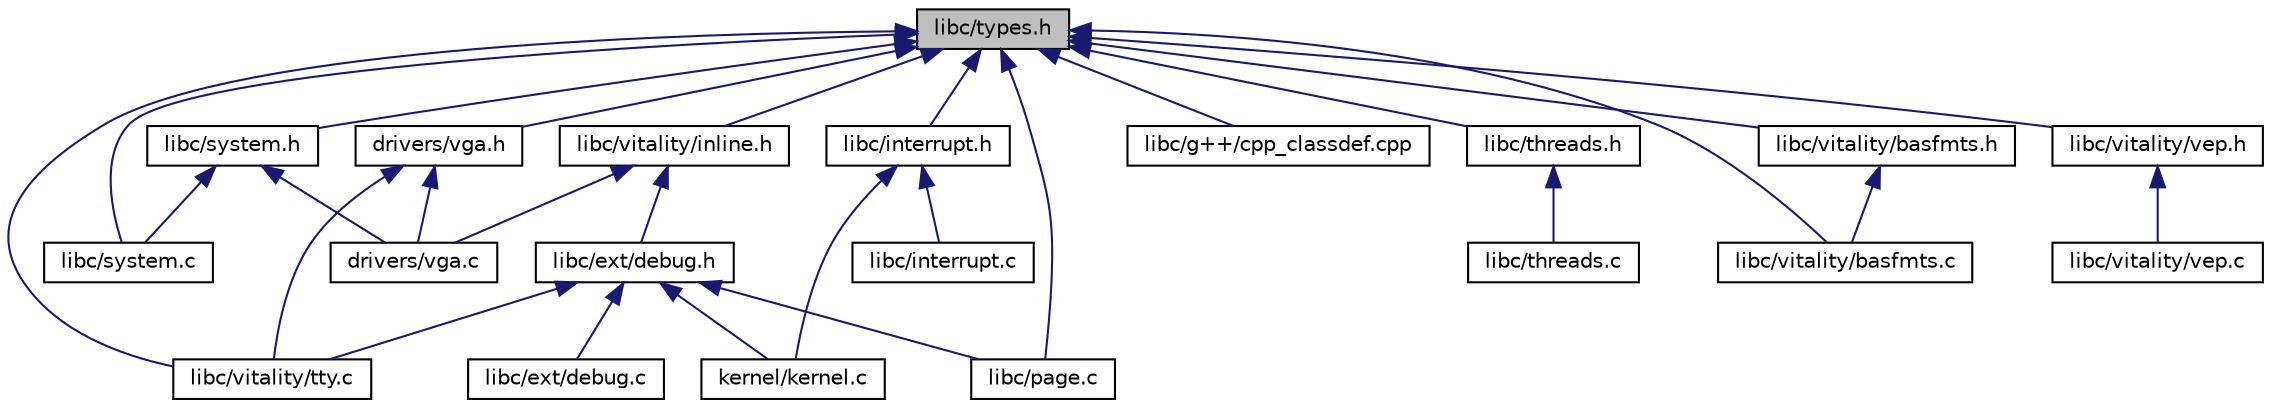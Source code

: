 digraph "libc/types.h"
{
  edge [fontname="Helvetica",fontsize="10",labelfontname="Helvetica",labelfontsize="10"];
  node [fontname="Helvetica",fontsize="10",shape=record];
  Node1 [label="libc/types.h",height=0.2,width=0.4,color="black", fillcolor="grey75", style="filled", fontcolor="black"];
  Node1 -> Node2 [dir="back",color="midnightblue",fontsize="10",style="solid",fontname="Helvetica"];
  Node2 [label="drivers/vga.h",height=0.2,width=0.4,color="black", fillcolor="white", style="filled",URL="$a00011.html"];
  Node2 -> Node3 [dir="back",color="midnightblue",fontsize="10",style="solid",fontname="Helvetica"];
  Node3 [label="drivers/vga.c",height=0.2,width=0.4,color="black", fillcolor="white", style="filled",URL="$a00008.html"];
  Node2 -> Node4 [dir="back",color="midnightblue",fontsize="10",style="solid",fontname="Helvetica"];
  Node4 [label="libc/vitality/tty.c",height=0.2,width=0.4,color="black", fillcolor="white", style="filled",URL="$a00080.html"];
  Node1 -> Node5 [dir="back",color="midnightblue",fontsize="10",style="solid",fontname="Helvetica"];
  Node5 [label="libc/system.h",height=0.2,width=0.4,color="black", fillcolor="white", style="filled",URL="$a00059.html"];
  Node5 -> Node3 [dir="back",color="midnightblue",fontsize="10",style="solid",fontname="Helvetica"];
  Node5 -> Node6 [dir="back",color="midnightblue",fontsize="10",style="solid",fontname="Helvetica"];
  Node6 [label="libc/system.c",height=0.2,width=0.4,color="black", fillcolor="white", style="filled",URL="$a00056.html"];
  Node1 -> Node7 [dir="back",color="midnightblue",fontsize="10",style="solid",fontname="Helvetica"];
  Node7 [label="libc/vitality/inline.h",height=0.2,width=0.4,color="black", fillcolor="white", style="filled",URL="$a00077.html"];
  Node7 -> Node3 [dir="back",color="midnightblue",fontsize="10",style="solid",fontname="Helvetica"];
  Node7 -> Node8 [dir="back",color="midnightblue",fontsize="10",style="solid",fontname="Helvetica"];
  Node8 [label="libc/ext/debug.h",height=0.2,width=0.4,color="black", fillcolor="white", style="filled",URL="$a00020.html"];
  Node8 -> Node9 [dir="back",color="midnightblue",fontsize="10",style="solid",fontname="Helvetica"];
  Node9 [label="kernel/kernel.c",height=0.2,width=0.4,color="black", fillcolor="white", style="filled",URL="$a00014.html"];
  Node8 -> Node10 [dir="back",color="midnightblue",fontsize="10",style="solid",fontname="Helvetica"];
  Node10 [label="libc/ext/debug.c",height=0.2,width=0.4,color="black", fillcolor="white", style="filled",URL="$a00017.html"];
  Node8 -> Node11 [dir="back",color="midnightblue",fontsize="10",style="solid",fontname="Helvetica"];
  Node11 [label="libc/page.c",height=0.2,width=0.4,color="black", fillcolor="white", style="filled",URL="$a00044.html"];
  Node8 -> Node4 [dir="back",color="midnightblue",fontsize="10",style="solid",fontname="Helvetica"];
  Node1 -> Node12 [dir="back",color="midnightblue",fontsize="10",style="solid",fontname="Helvetica"];
  Node12 [label="libc/interrupt.h",height=0.2,width=0.4,color="black", fillcolor="white", style="filled",URL="$a00041.html"];
  Node12 -> Node9 [dir="back",color="midnightblue",fontsize="10",style="solid",fontname="Helvetica"];
  Node12 -> Node13 [dir="back",color="midnightblue",fontsize="10",style="solid",fontname="Helvetica"];
  Node13 [label="libc/interrupt.c",height=0.2,width=0.4,color="black", fillcolor="white", style="filled",URL="$a00038.html"];
  Node1 -> Node14 [dir="back",color="midnightblue",fontsize="10",style="solid",fontname="Helvetica"];
  Node14 [label="libc/g++/cpp_classdef.cpp",height=0.2,width=0.4,color="black", fillcolor="white", style="filled",URL="$a00032.html"];
  Node1 -> Node11 [dir="back",color="midnightblue",fontsize="10",style="solid",fontname="Helvetica"];
  Node1 -> Node6 [dir="back",color="midnightblue",fontsize="10",style="solid",fontname="Helvetica"];
  Node1 -> Node15 [dir="back",color="midnightblue",fontsize="10",style="solid",fontname="Helvetica"];
  Node15 [label="libc/threads.h",height=0.2,width=0.4,color="black", fillcolor="white", style="filled",URL="$a00065.html"];
  Node15 -> Node16 [dir="back",color="midnightblue",fontsize="10",style="solid",fontname="Helvetica"];
  Node16 [label="libc/threads.c",height=0.2,width=0.4,color="black", fillcolor="white", style="filled",URL="$a00062.html"];
  Node1 -> Node17 [dir="back",color="midnightblue",fontsize="10",style="solid",fontname="Helvetica"];
  Node17 [label="libc/vitality/basfmts.h",height=0.2,width=0.4,color="black", fillcolor="white", style="filled",URL="$a00074.html"];
  Node17 -> Node18 [dir="back",color="midnightblue",fontsize="10",style="solid",fontname="Helvetica"];
  Node18 [label="libc/vitality/basfmts.c",height=0.2,width=0.4,color="black", fillcolor="white", style="filled",URL="$a00071.html"];
  Node1 -> Node18 [dir="back",color="midnightblue",fontsize="10",style="solid",fontname="Helvetica"];
  Node1 -> Node4 [dir="back",color="midnightblue",fontsize="10",style="solid",fontname="Helvetica"];
  Node1 -> Node19 [dir="back",color="midnightblue",fontsize="10",style="solid",fontname="Helvetica"];
  Node19 [label="libc/vitality/vep.h",height=0.2,width=0.4,color="black", fillcolor="white", style="filled",URL="$a00089.html"];
  Node19 -> Node20 [dir="back",color="midnightblue",fontsize="10",style="solid",fontname="Helvetica"];
  Node20 [label="libc/vitality/vep.c",height=0.2,width=0.4,color="black", fillcolor="white", style="filled",URL="$a00086.html"];
}
